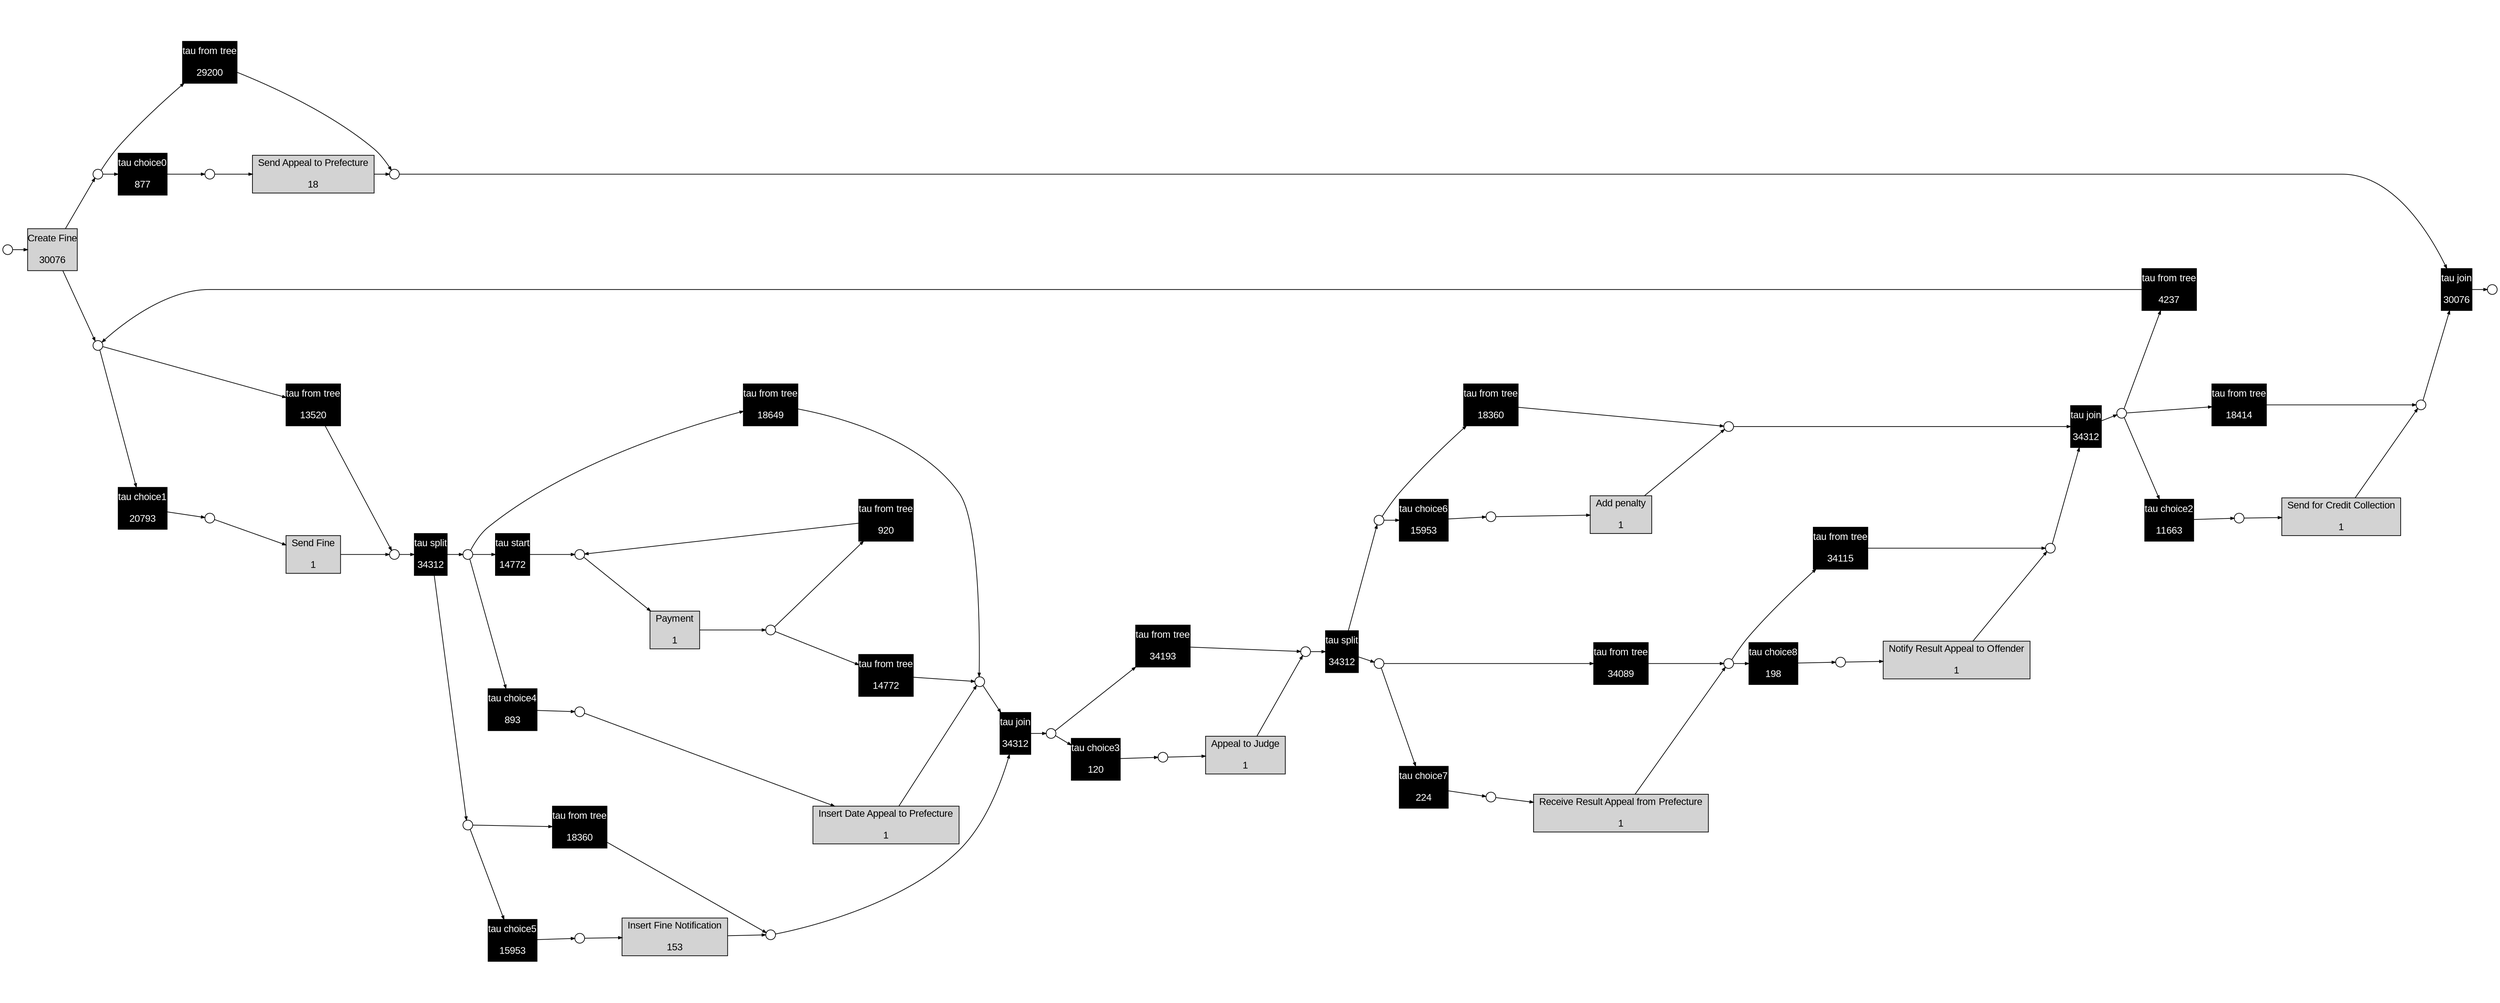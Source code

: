 digraph G { 
ranksep=".3"; fontsize="14"; remincross=true; margin="0.0,0.0"; fontname="Arial";rankdir="LR";
edge [arrowsize="0.5"];
node [height=".2",width=".2",fontname="Arial",fontsize="14"];
ratio=0.4;
id1 [shape="box",margin="0, 0.1",label="Create Fine\n\n30076",style="filled"];
id2 [shape="box",margin="0, 0.1",color="black",fontcolor="white",label="tau join\n\n30076",style="filled"];
id3 [shape="box",margin="0, 0.1",color="black",fontcolor="white",label="tau from tree\n\n29200",style="filled"];
id4 [shape="box",label="Send Appeal to Prefecture\n\n18",style="filled"];
id5 [shape="box",margin="0, 0.1",color="black",fontcolor="white",label="tau from tree\n\n13520",style="filled"];
id6 [shape="box",label="Send Fine\n\n1",style="filled"];
id7 [shape="box",margin="0, 0.1",color="black",fontcolor="white",label="tau split\n\n34312",style="filled"];
id8 [shape="box",margin="0, 0.1",color="black",fontcolor="white",label="tau join\n\n34312",style="filled"];
id9 [shape="box",margin="0, 0.1",color="black",fontcolor="white",label="tau from tree\n\n18649",style="filled"];
id10 [shape="box",margin="0, 0.1",color="black",fontcolor="white",label="tau start\n\n14772",style="filled"];
id11 [shape="box",label="Payment\n\n1",style="filled"];
id12 [shape="box",margin="0, 0.1",color="black",fontcolor="white",label="tau from tree\n\n920",style="filled"];
id13 [shape="box",margin="0, 0.1",color="black",fontcolor="white",label="tau from tree\n\n14772",style="filled"];
id14 [shape="box",label="Insert Date Appeal to Prefecture\n\n1",style="filled"];
id15 [shape="box",margin="0, 0.1",color="black",fontcolor="white",label="tau from tree\n\n18360",style="filled"];
id16 [shape="box",label="Insert Fine Notification\n\n153",style="filled"];
id17 [shape="box",margin="0, 0.1",color="black",fontcolor="white",label="tau from tree\n\n34193",style="filled"];
id18 [shape="box",label="Appeal to Judge\n\n1",style="filled"];
id19 [shape="box",margin="0, 0.1",color="black",fontcolor="white",label="tau split\n\n34312",style="filled"];
id20 [shape="box",margin="0, 0.1",color="black",fontcolor="white",label="tau join\n\n34312",style="filled"];
id21 [shape="box",margin="0, 0.1",color="black",fontcolor="white",label="tau from tree\n\n18360",style="filled"];
id22 [shape="box",label="Add penalty\n\n1",style="filled"];
id23 [shape="box",margin="0, 0.1",color="black",fontcolor="white",label="tau from tree\n\n34089",style="filled"];
id24 [shape="box",label="Receive Result Appeal from Prefecture\n\n1",style="filled"];
id25 [shape="box",margin="0, 0.1",color="black",fontcolor="white",label="tau from tree\n\n34115",style="filled"];
id26 [shape="box",label="Notify Result Appeal to Offender\n\n1",style="filled"];
id27 [shape="box",margin="0, 0.1",color="black",fontcolor="white",label="tau from tree\n\n4237",style="filled"];
id28 [shape="box",margin="0, 0.1",color="black",fontcolor="white",label="tau from tree\n\n18414",style="filled"];
id29 [shape="box",label="Send for Credit Collection\n\n1",style="filled"];
id30 [shape="box",margin="0, 0.1",color="black",fontcolor="white",label="tau choice0\n\n877",style="filled"];
id31 [shape="box",margin="0, 0.1",color="black",fontcolor="white",label="tau choice1\n\n20793",style="filled"];
id32 [shape="box",margin="0, 0.1",color="black",fontcolor="white",label="tau choice2\n\n11663",style="filled"];
id33 [shape="box",margin="0, 0.1",color="black",fontcolor="white",label="tau choice3\n\n120",style="filled"];
id34 [shape="box",margin="0, 0.1",color="black",fontcolor="white",label="tau choice4\n\n893",style="filled"];
id35 [shape="box",margin="0, 0.1",color="black",fontcolor="white",label="tau choice5\n\n15953",style="filled"];
id36 [shape="box",margin="0, 0.1",color="black",fontcolor="white",label="tau choice6\n\n15953",style="filled"];
id37 [shape="box",margin="0, 0.1",color="black",fontcolor="white",label="tau choice7\n\n224",style="filled"];
id38 [shape="box",margin="0, 0.1",color="black",fontcolor="white",label="tau choice8\n\n198",style="filled"];
id39 [shape="circle",label=""];
id40 [shape="circle",label=""];
id41 [shape="circle",label=""];
id42 [shape="circle",label=""];
id43 [shape="circle",label=""];
id44 [shape="circle",label=""];
id45 [shape="circle",label=""];
id46 [shape="circle",label=""];
id47 [shape="circle",label=""];
id48 [shape="circle",label=""];
id49 [shape="circle",label=""];
id50 [shape="circle",label=""];
id51 [shape="circle",label=""];
id52 [shape="circle",label=""];
id53 [shape="circle",label=""];
id54 [shape="circle",label=""];
id55 [shape="circle",label=""];
id56 [shape="circle",label=""];
id57 [shape="circle",label=""];
id58 [shape="circle",label=""];
id59 [shape="circle",label=""];
id60 [shape="circle",label=""];
id61 [shape="circle",label=""];
id62 [shape="circle",label=""];
id63 [shape="circle",label=""];
id64 [shape="circle",label=""];
id65 [shape="circle",label=""];
id66 [shape="circle",label=""];
id67 [shape="circle",label=""];
id68 [shape="circle",label=""];
id48 -> id34
id55 -> id36
id33 -> id63
id38 -> id68
id35 -> id65
id23 -> id59
id45 -> id27
id61 -> id6
id52 -> id35
id57 -> id37
id56 -> id20
id21 -> id56
id12 -> id51
id36 -> id66
id51 -> id11
id13 -> id49
id43 -> id31
id58 -> id20
id1 -> id41
id39 -> id1
id53 -> id8
id28 -> id44
id44 -> id2
id3 -> id42
id49 -> id8
id47 -> id33
id46 -> id7
id57 -> id23
id59 -> id38
id50 -> id12
id19 -> id55
id5 -> id46
id34 -> id64
id18 -> id54
id55 -> id21
id31 -> id61
id17 -> id54
id45 -> id28
id50 -> id13
id25 -> id58
id67 -> id24
id43 -> id5
id20 -> id45
id41 -> id3
id52 -> id15
id48 -> id9
id54 -> id19
id26 -> id58
id16 -> id53
id29 -> id44
id6 -> id46
id7 -> id48
id45 -> id32
id14 -> id49
id32 -> id62
id4 -> id42
id30 -> id60
id47 -> id17
id7 -> id52
id22 -> id56
id62 -> id29
id9 -> id49
id19 -> id57
id10 -> id51
id60 -> id4
id63 -> id18
id41 -> id30
id68 -> id26
id1 -> id43
id15 -> id53
id24 -> id59
id37 -> id67
id2 -> id40
id64 -> id14
id42 -> id2
id48 -> id10
id65 -> id16
id66 -> id22
id8 -> id47
id27 -> id43
id11 -> id50
id59 -> id25
}